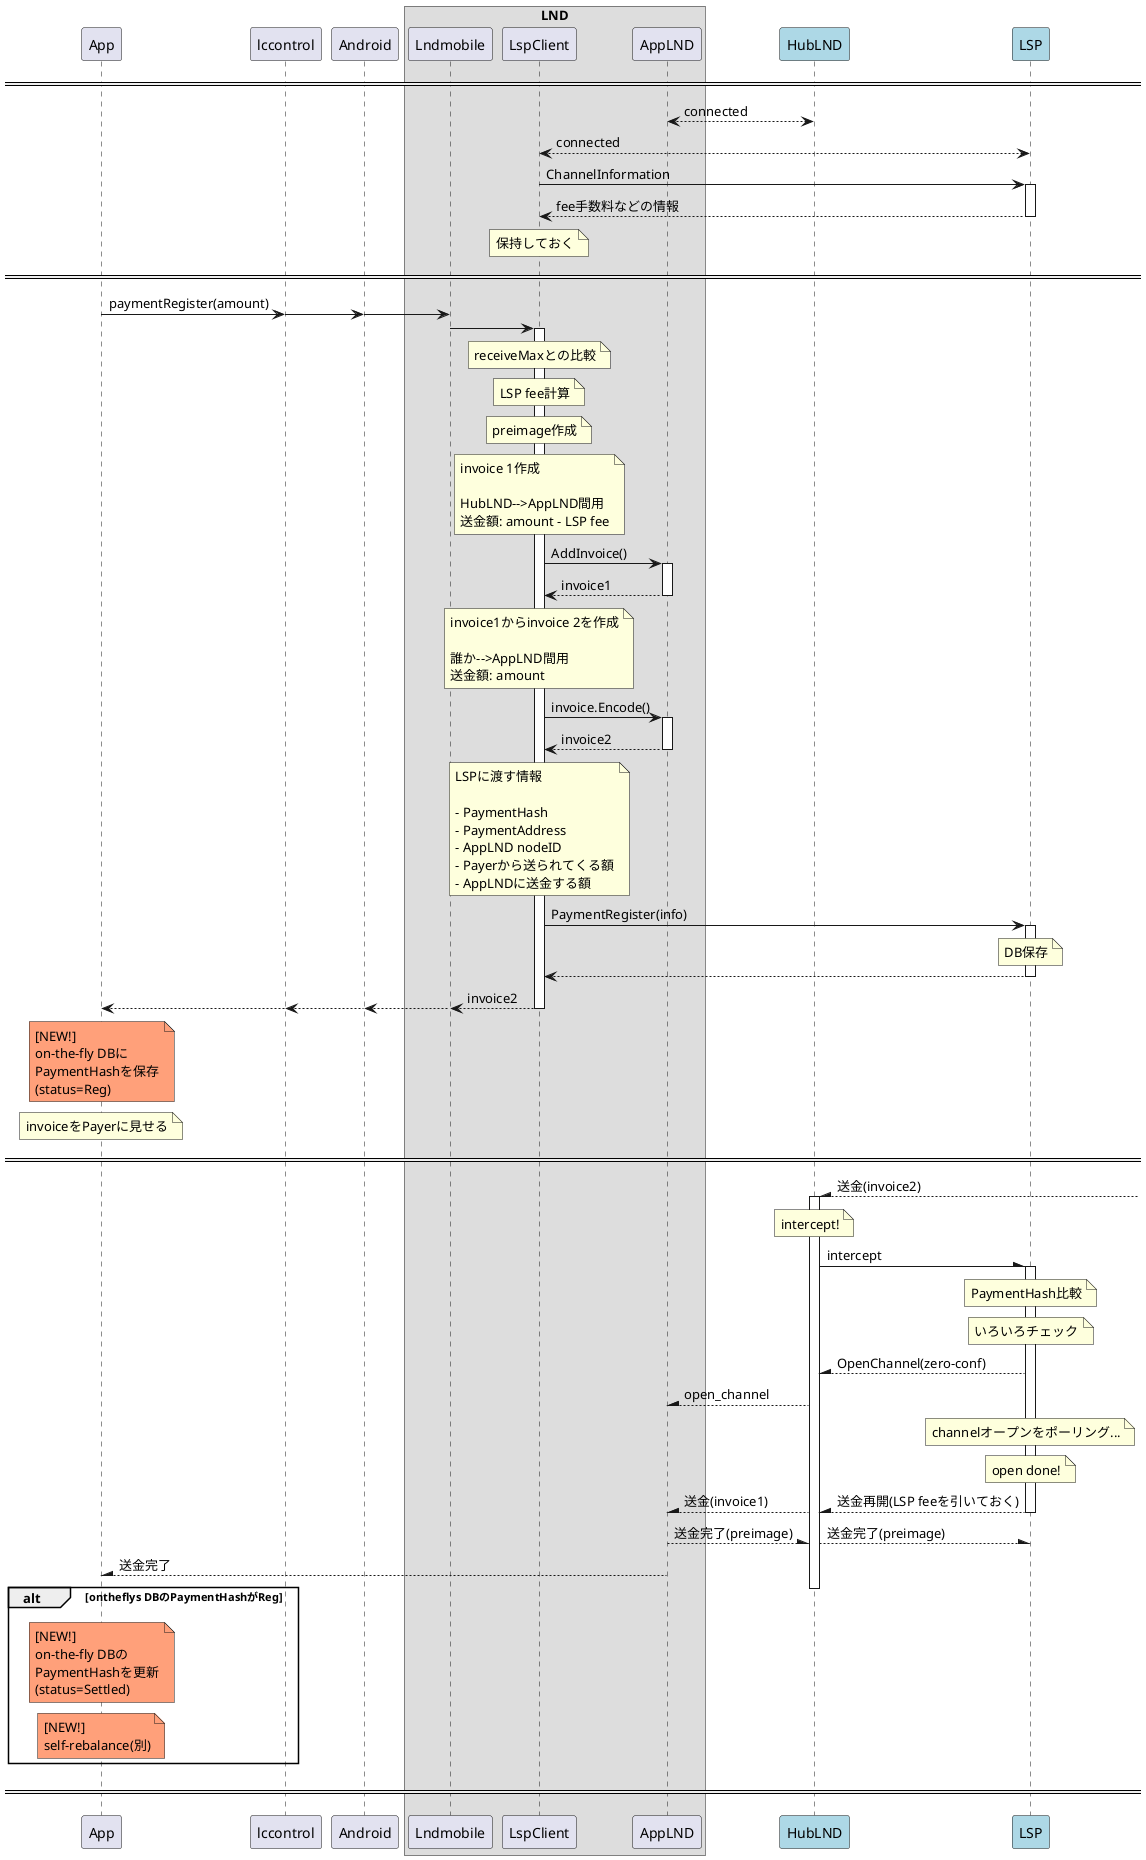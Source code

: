 @startuml onthefly
!pragma teoz true
' skinparam handwritten true

participant App
participant lccontrol
participant Android
box LND
    participant Lndmobile
    participant LspClient
    participant AppLND
end box
participant HubLND #LightBlue
participant LSP #LightBlue

====

AppLND <--> HubLND: connected
LspClient <--> LSP: connected
LspClient -> LSP ++: ChannelInformation
LspClient <-- LSP --: fee手数料などの情報
note over LspClient: 保持しておく

====

App -> lccontrol: paymentRegister(amount)
&lccontrol -> Android
&Android -> Lndmobile
Lndmobile -> LspClient ++
note over LspClient: receiveMaxとの比較
note over LspClient: LSP fee計算
note over LspClient: preimage作成
note over LspClient
    invoice 1作成

    HubLND-->AppLND間用
    送金額: amount - LSP fee
end note
LspClient -> AppLND ++: AddInvoice()
LspClient <-- AppLND --: invoice1

note over LspClient
    invoice1からinvoice 2を作成

    誰か-->AppLND間用
    送金額: amount
end note
LspClient -> AppLND ++: invoice.Encode()
LspClient <-- AppLND --: invoice2

note over LspClient
    LSPに渡す情報

    - PaymentHash
    - PaymentAddress
    - AppLND nodeID
    - Payerから送られてくる額
    - AppLNDに送金する額
end note
LspClient -> LSP ++: PaymentRegister(info)
note over LSP: DB保存
LspClient <-- LSP --

Lndmobile <-- LspClient --: invoice2
&Android <-- Lndmobile
&lccontrol <-- Android
&App <-- lccontrol

note over App #LightSalmon
    [NEW!]
    on-the-fly DBに
    PaymentHashを保存
    (status=Reg)
end note

note over App
    invoiceをPayerに見せる
end note

====

HubLND /-- : 送金(invoice2)
note over HubLND: intercept!
activate HubLND
HubLND -\ LSP ++: intercept
note over LSP: PaymentHash比較
note over LSP: いろいろチェック
HubLND /-- LSP: OpenChannel(zero-conf)
AppLND /-- HubLND: open_channel
note over LSP: channelオープンをポーリング...
note over LSP: open done!
HubLND /-- LSP --: 送金再開(LSP feeを引いておく)
&AppLND /-- HubLND: 送金(invoice1)
AppLND --\ HubLND: 送金完了(preimage)
&HubLND --\ LSP: 送金完了(preimage)
App /-- AppLND: 送金完了
deactivate HubLND

alt ontheflys DBのPaymentHashがReg
note over App #LightSalmon
    [NEW!]
    on-the-fly DBの
    PaymentHashを更新
    (status=Settled)
end note

note over App #LightSalmon
    [NEW!]
    self-rebalance(別)
end note

end

====

@enduml
